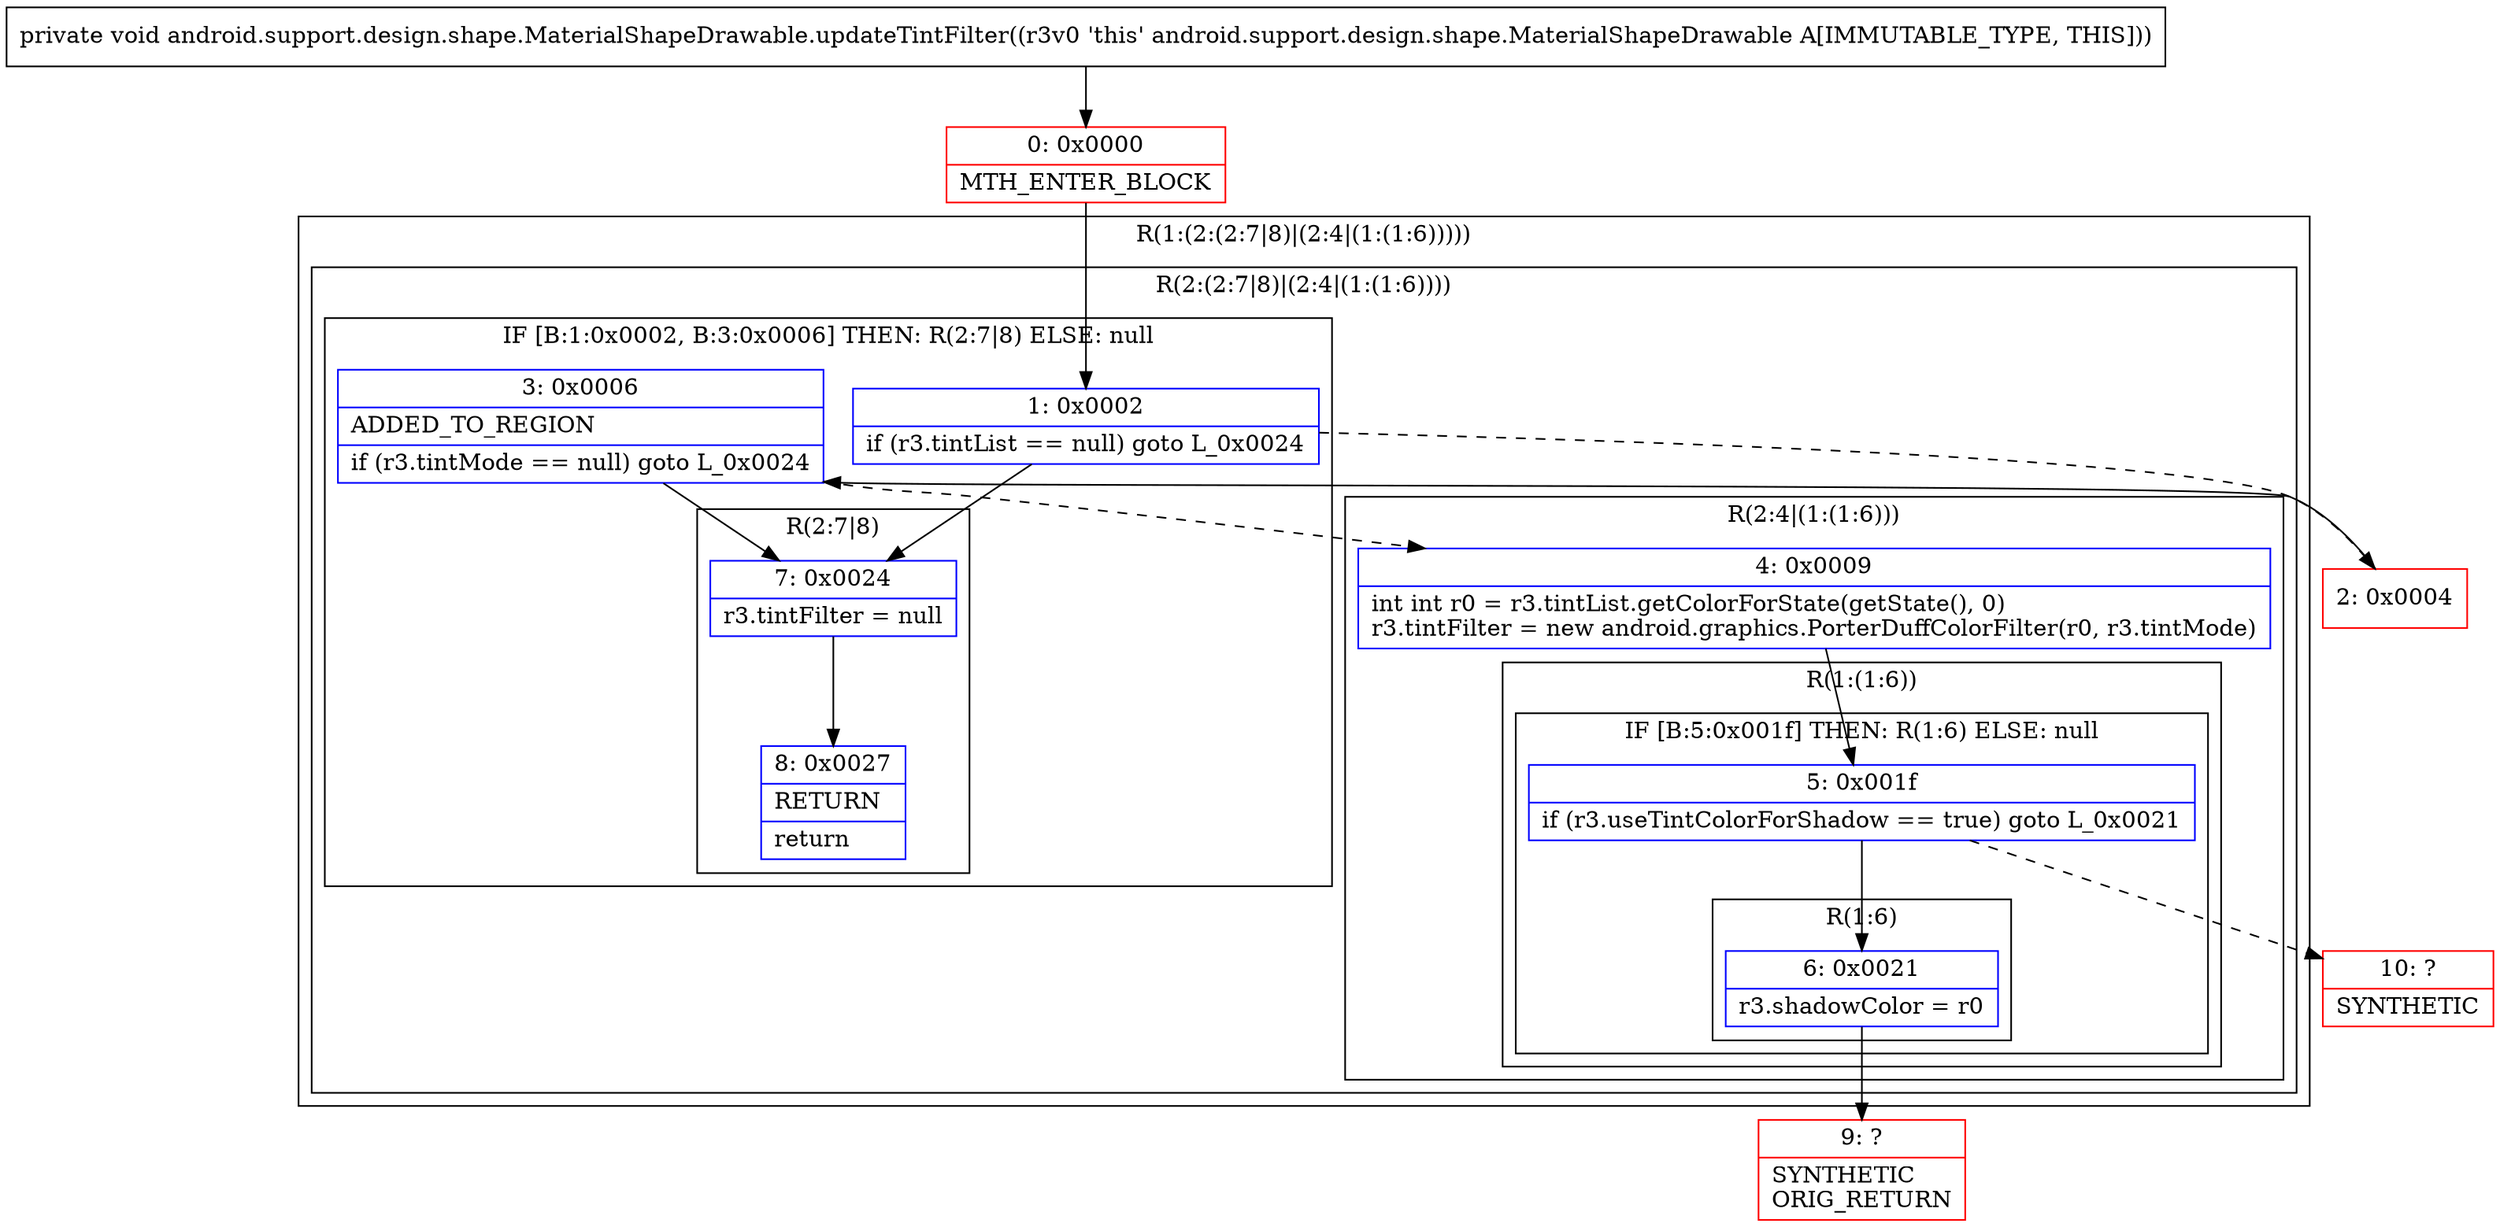 digraph "CFG forandroid.support.design.shape.MaterialShapeDrawable.updateTintFilter()V" {
subgraph cluster_Region_80528517 {
label = "R(1:(2:(2:7|8)|(2:4|(1:(1:6)))))";
node [shape=record,color=blue];
subgraph cluster_Region_1612231160 {
label = "R(2:(2:7|8)|(2:4|(1:(1:6))))";
node [shape=record,color=blue];
subgraph cluster_IfRegion_1515138862 {
label = "IF [B:1:0x0002, B:3:0x0006] THEN: R(2:7|8) ELSE: null";
node [shape=record,color=blue];
Node_1 [shape=record,label="{1\:\ 0x0002|if (r3.tintList == null) goto L_0x0024\l}"];
Node_3 [shape=record,label="{3\:\ 0x0006|ADDED_TO_REGION\l|if (r3.tintMode == null) goto L_0x0024\l}"];
subgraph cluster_Region_515628478 {
label = "R(2:7|8)";
node [shape=record,color=blue];
Node_7 [shape=record,label="{7\:\ 0x0024|r3.tintFilter = null\l}"];
Node_8 [shape=record,label="{8\:\ 0x0027|RETURN\l|return\l}"];
}
}
subgraph cluster_Region_2137669573 {
label = "R(2:4|(1:(1:6)))";
node [shape=record,color=blue];
Node_4 [shape=record,label="{4\:\ 0x0009|int int r0 = r3.tintList.getColorForState(getState(), 0)\lr3.tintFilter = new android.graphics.PorterDuffColorFilter(r0, r3.tintMode)\l}"];
subgraph cluster_Region_2092026368 {
label = "R(1:(1:6))";
node [shape=record,color=blue];
subgraph cluster_IfRegion_1501766431 {
label = "IF [B:5:0x001f] THEN: R(1:6) ELSE: null";
node [shape=record,color=blue];
Node_5 [shape=record,label="{5\:\ 0x001f|if (r3.useTintColorForShadow == true) goto L_0x0021\l}"];
subgraph cluster_Region_1615859627 {
label = "R(1:6)";
node [shape=record,color=blue];
Node_6 [shape=record,label="{6\:\ 0x0021|r3.shadowColor = r0\l}"];
}
}
}
}
}
}
Node_0 [shape=record,color=red,label="{0\:\ 0x0000|MTH_ENTER_BLOCK\l}"];
Node_2 [shape=record,color=red,label="{2\:\ 0x0004}"];
Node_9 [shape=record,color=red,label="{9\:\ ?|SYNTHETIC\lORIG_RETURN\l}"];
Node_10 [shape=record,color=red,label="{10\:\ ?|SYNTHETIC\l}"];
MethodNode[shape=record,label="{private void android.support.design.shape.MaterialShapeDrawable.updateTintFilter((r3v0 'this' android.support.design.shape.MaterialShapeDrawable A[IMMUTABLE_TYPE, THIS])) }"];
MethodNode -> Node_0;
Node_1 -> Node_2[style=dashed];
Node_1 -> Node_7;
Node_3 -> Node_4[style=dashed];
Node_3 -> Node_7;
Node_7 -> Node_8;
Node_4 -> Node_5;
Node_5 -> Node_6;
Node_5 -> Node_10[style=dashed];
Node_6 -> Node_9;
Node_0 -> Node_1;
Node_2 -> Node_3;
}

